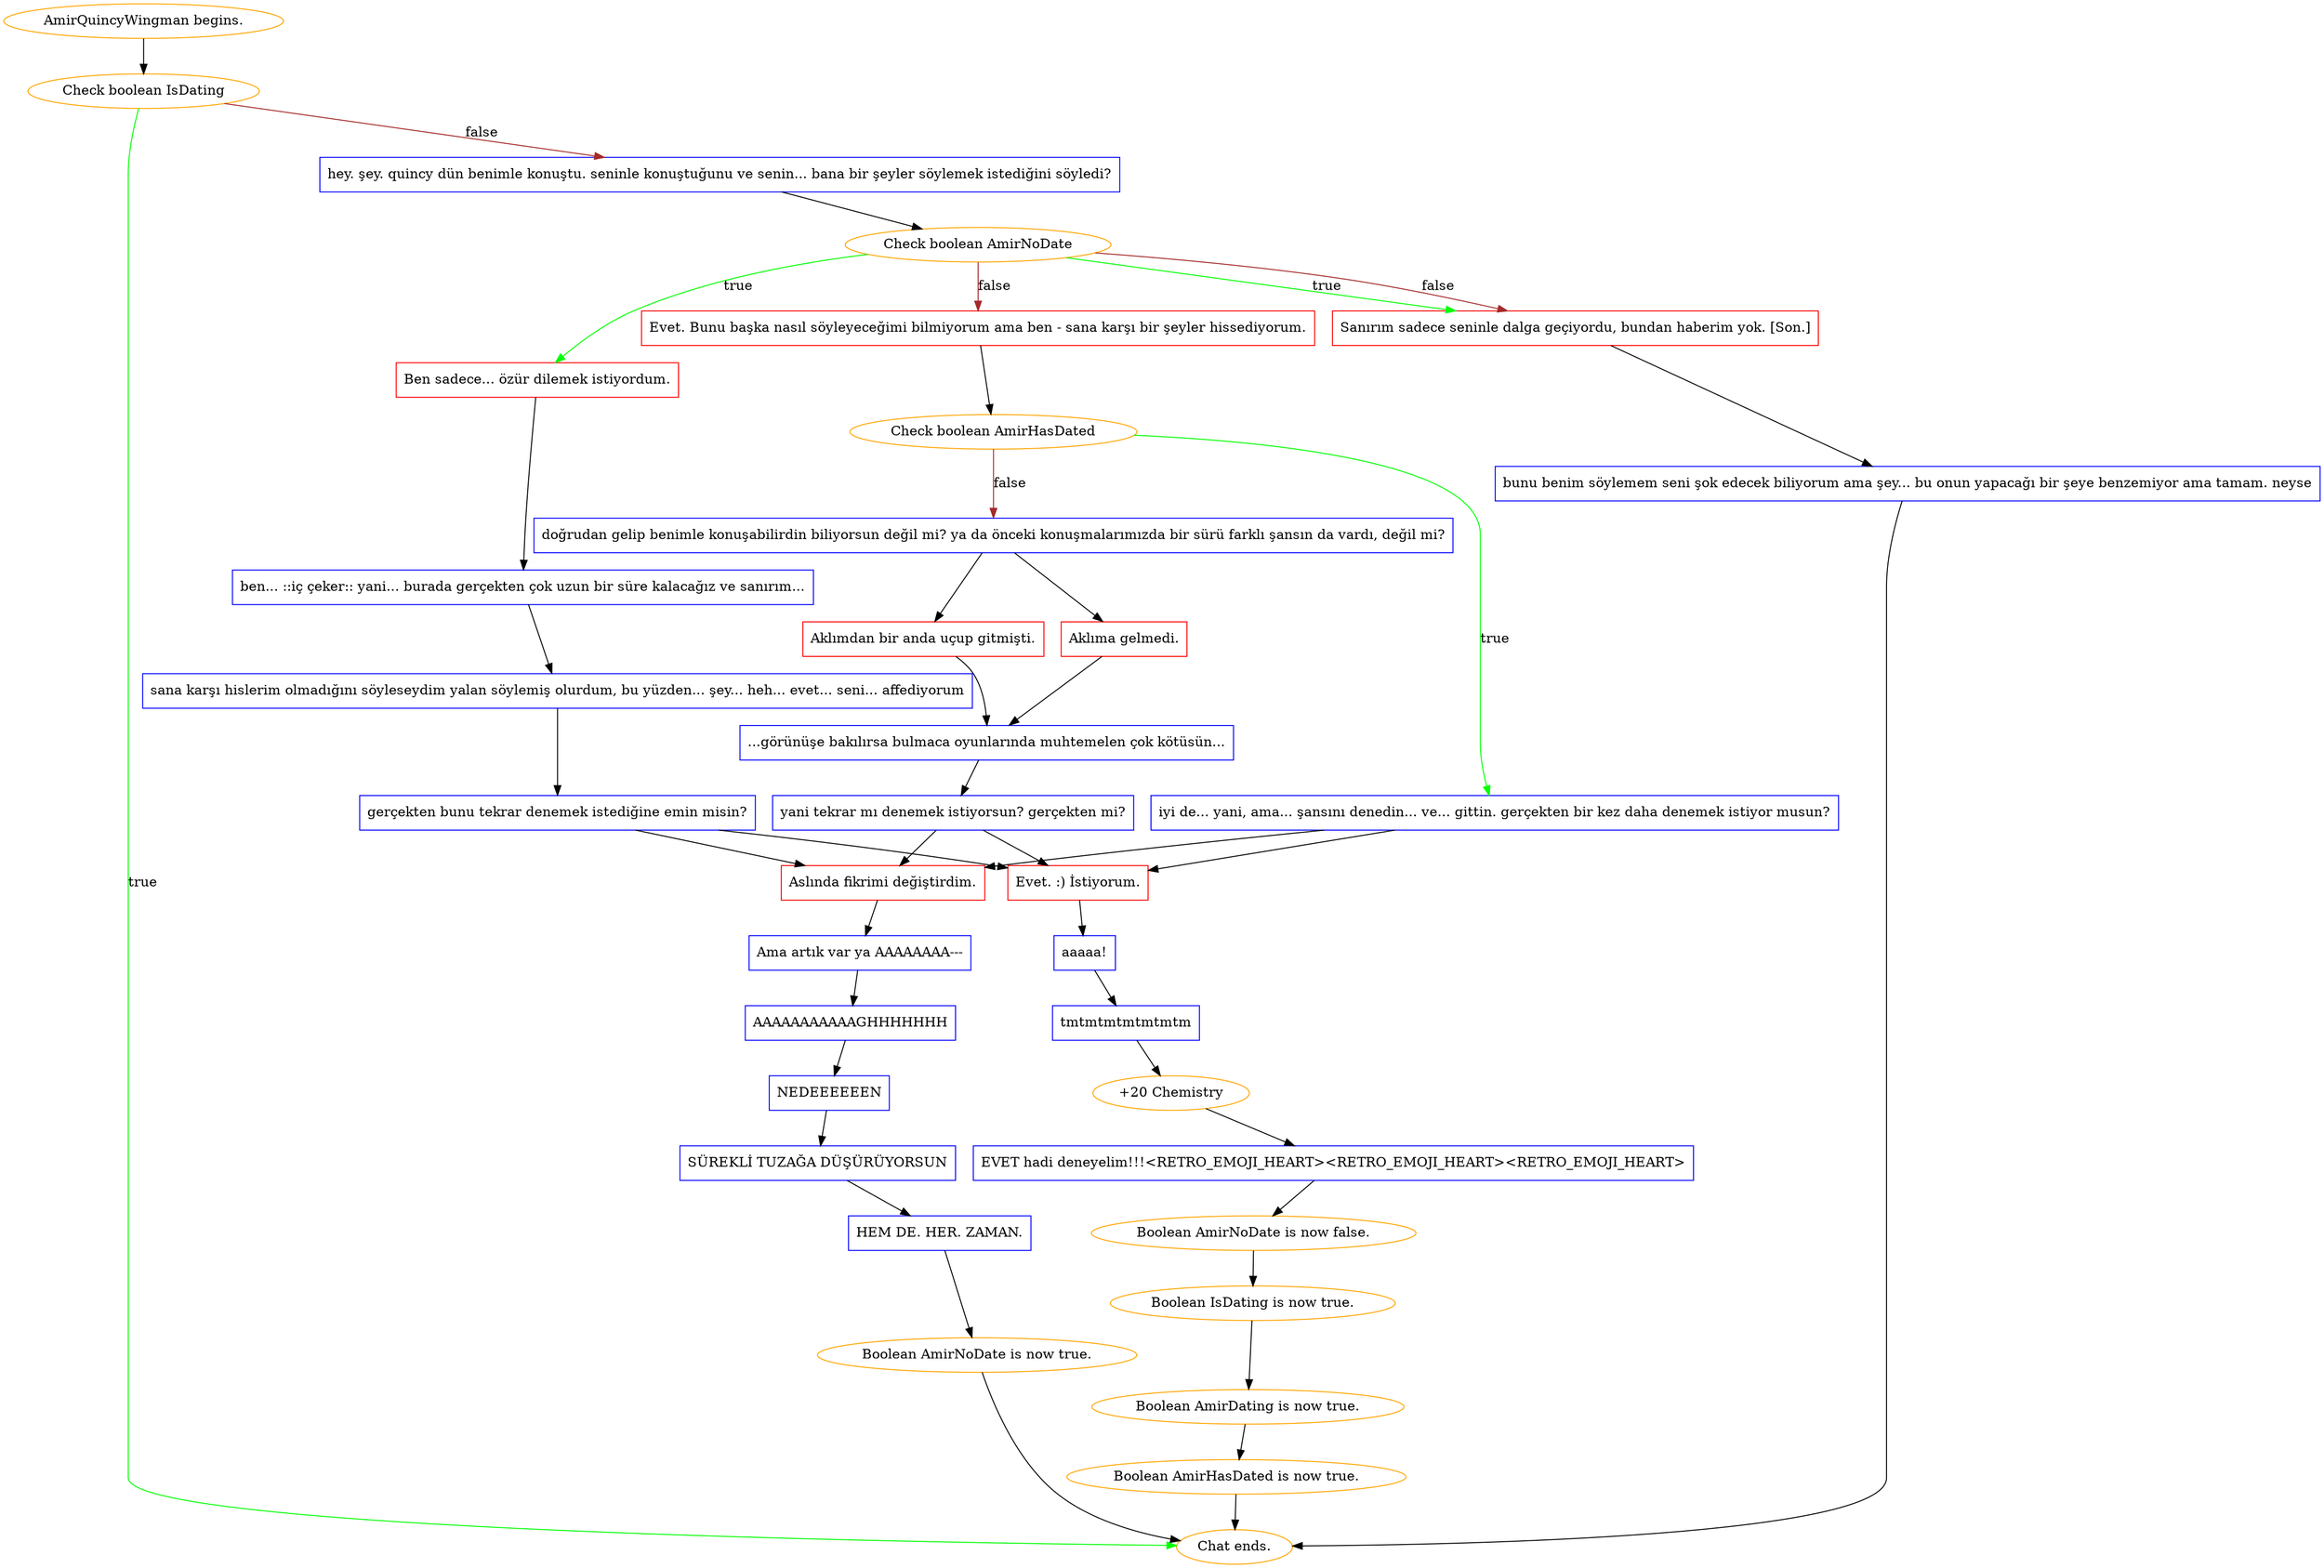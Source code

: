 digraph {
	"AmirQuincyWingman begins." [color=orange];
		"AmirQuincyWingman begins." -> j2651217478;
	j2651217478 [label="Check boolean IsDating",color=orange];
		j2651217478 -> "Chat ends." [label=true,color=green];
		j2651217478 -> j601638868 [label=false,color=brown];
	"Chat ends." [color=orange];
	j601638868 [label="hey. şey. quincy dün benimle konuştu. seninle konuştuğunu ve senin... bana bir şeyler söylemek istediğini söyledi?",shape=box,color=blue];
		j601638868 -> j3947516618;
	j3947516618 [label="Check boolean AmirNoDate",color=orange];
		j3947516618 -> j1609123104 [label=true,color=green];
		j3947516618 -> j2810575874 [label=true,color=green];
		j3947516618 -> j1108047179 [label=false,color=brown];
		j3947516618 -> j2810575874 [label=false,color=brown];
	j1609123104 [label="Ben sadece... özür dilemek istiyordum.",shape=box,color=red];
		j1609123104 -> j584586916;
	j2810575874 [label="Sanırım sadece seninle dalga geçiyordu, bundan haberim yok. [Son.]",shape=box,color=red];
		j2810575874 -> j1812374670;
	j1108047179 [label="Evet. Bunu başka nasıl söyleyeceğimi bilmiyorum ama ben - sana karşı bir şeyler hissediyorum.",shape=box,color=red];
		j1108047179 -> j1238065800;
	j584586916 [label="ben... ::iç çeker:: yani... burada gerçekten çok uzun bir süre kalacağız ve sanırım...",shape=box,color=blue];
		j584586916 -> j2801197575;
	j1812374670 [label="bunu benim söylemem seni şok edecek biliyorum ama şey... bu onun yapacağı bir şeye benzemiyor ama tamam. neyse",shape=box,color=blue];
		j1812374670 -> "Chat ends.";
	j1238065800 [label="Check boolean AmirHasDated",color=orange];
		j1238065800 -> j1928623770 [label=true,color=green];
		j1238065800 -> j3665438934 [label=false,color=brown];
	j2801197575 [label="sana karşı hislerim olmadığını söyleseydim yalan söylemiş olurdum, bu yüzden... şey... heh... evet... seni... affediyorum",shape=box,color=blue];
		j2801197575 -> j2740170695;
	j1928623770 [label="iyi de... yani, ama... şansını denedin... ve... gittin. gerçekten bir kez daha denemek istiyor musun?",shape=box,color=blue];
		j1928623770 -> j2779302286;
		j1928623770 -> j3287332296;
	j3665438934 [label="doğrudan gelip benimle konuşabilirdin biliyorsun değil mi? ya da önceki konuşmalarımızda bir sürü farklı şansın da vardı, değil mi?",shape=box,color=blue];
		j3665438934 -> j327759085;
		j3665438934 -> j1893808582;
	j2740170695 [label="gerçekten bunu tekrar denemek istediğine emin misin?",shape=box,color=blue];
		j2740170695 -> j2779302286;
		j2740170695 -> j3287332296;
	j2779302286 [label="Evet. :) İstiyorum.",shape=box,color=red];
		j2779302286 -> j1742305927;
	j3287332296 [label="Aslında fikrimi değiştirdim.",shape=box,color=red];
		j3287332296 -> j2941436332;
	j327759085 [label="Aklıma gelmedi.",shape=box,color=red];
		j327759085 -> j2138945720;
	j1893808582 [label="Aklımdan bir anda uçup gitmişti.",shape=box,color=red];
		j1893808582 -> j2138945720;
	j1742305927 [label="aaaaa!",shape=box,color=blue];
		j1742305927 -> j2488982573;
	j2941436332 [label="Ama artık var ya AAAAAAAA---",shape=box,color=blue];
		j2941436332 -> j1479830981;
	j2138945720 [label="...görünüşe bakılırsa bulmaca oyunlarında muhtemelen çok kötüsün...",shape=box,color=blue];
		j2138945720 -> j2164235534;
	j2488982573 [label="tmtmtmtmtmtmtm",shape=box,color=blue];
		j2488982573 -> j872349312;
	j1479830981 [label="AAAAAAAAAAAGHHHHHHH",shape=box,color=blue];
		j1479830981 -> j1293917975;
	j2164235534 [label="yani tekrar mı denemek istiyorsun? gerçekten mi?",shape=box,color=blue];
		j2164235534 -> j2779302286;
		j2164235534 -> j3287332296;
	j872349312 [label="+20 Chemistry",color=orange];
		j872349312 -> j3090892287;
	j1293917975 [label="NEDEEEEEEN",shape=box,color=blue];
		j1293917975 -> j2130932990;
	j3090892287 [label="EVET hadi deneyelim!!!<RETRO_EMOJI_HEART><RETRO_EMOJI_HEART><RETRO_EMOJI_HEART>",shape=box,color=blue];
		j3090892287 -> j1639322704;
	j2130932990 [label="SÜREKLİ TUZAĞA DÜŞÜRÜYORSUN",shape=box,color=blue];
		j2130932990 -> j2516225919;
	j1639322704 [label="Boolean AmirNoDate is now false.",color=orange];
		j1639322704 -> j3811959397;
	j2516225919 [label="HEM DE. HER. ZAMAN.",shape=box,color=blue];
		j2516225919 -> j2322051913;
	j3811959397 [label="Boolean IsDating is now true.",color=orange];
		j3811959397 -> j718834166;
	j2322051913 [label="Boolean AmirNoDate is now true.",color=orange];
		j2322051913 -> "Chat ends.";
	j718834166 [label="Boolean AmirDating is now true.",color=orange];
		j718834166 -> j413995954;
	j413995954 [label="Boolean AmirHasDated is now true.",color=orange];
		j413995954 -> "Chat ends.";
}